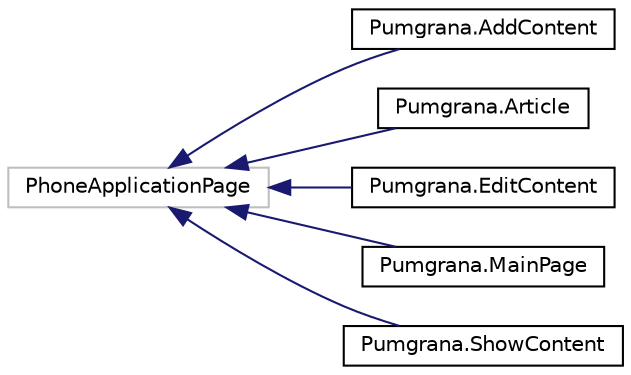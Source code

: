 digraph "Graphe hiérarchique des classes"
{
  edge [fontname="Helvetica",fontsize="10",labelfontname="Helvetica",labelfontsize="10"];
  node [fontname="Helvetica",fontsize="10",shape=record];
  rankdir="LR";
  Node1 [label="PhoneApplicationPage",height=0.2,width=0.4,color="grey75", fillcolor="white", style="filled"];
  Node1 -> Node2 [dir="back",color="midnightblue",fontsize="10",style="solid",fontname="Helvetica"];
  Node2 [label="Pumgrana.AddContent",height=0.2,width=0.4,color="black", fillcolor="white", style="filled",URL="$class_pumgrana_1_1_add_content.html"];
  Node1 -> Node3 [dir="back",color="midnightblue",fontsize="10",style="solid",fontname="Helvetica"];
  Node3 [label="Pumgrana.Article",height=0.2,width=0.4,color="black", fillcolor="white", style="filled",URL="$class_pumgrana_1_1_article.html"];
  Node1 -> Node4 [dir="back",color="midnightblue",fontsize="10",style="solid",fontname="Helvetica"];
  Node4 [label="Pumgrana.EditContent",height=0.2,width=0.4,color="black", fillcolor="white", style="filled",URL="$class_pumgrana_1_1_edit_content.html"];
  Node1 -> Node5 [dir="back",color="midnightblue",fontsize="10",style="solid",fontname="Helvetica"];
  Node5 [label="Pumgrana.MainPage",height=0.2,width=0.4,color="black", fillcolor="white", style="filled",URL="$class_pumgrana_1_1_main_page.html"];
  Node1 -> Node6 [dir="back",color="midnightblue",fontsize="10",style="solid",fontname="Helvetica"];
  Node6 [label="Pumgrana.ShowContent",height=0.2,width=0.4,color="black", fillcolor="white", style="filled",URL="$class_pumgrana_1_1_show_content.html"];
}
